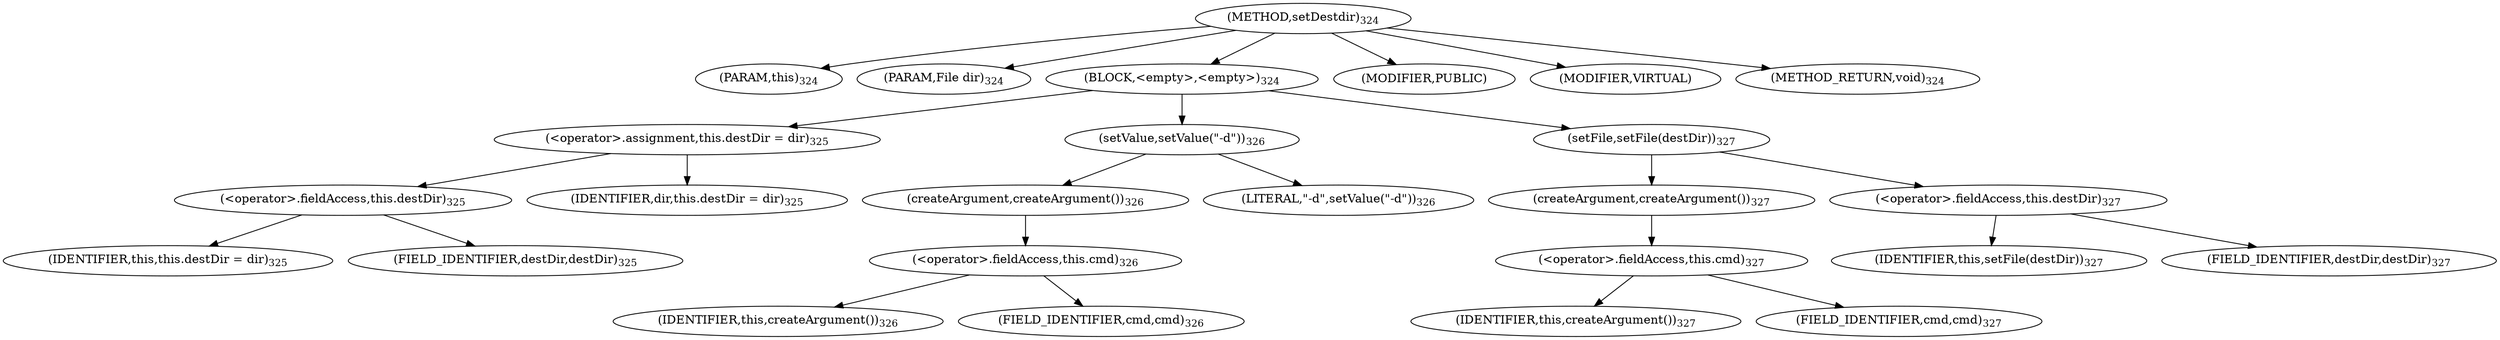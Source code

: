 digraph "setDestdir" {  
"994" [label = <(METHOD,setDestdir)<SUB>324</SUB>> ]
"995" [label = <(PARAM,this)<SUB>324</SUB>> ]
"996" [label = <(PARAM,File dir)<SUB>324</SUB>> ]
"997" [label = <(BLOCK,&lt;empty&gt;,&lt;empty&gt;)<SUB>324</SUB>> ]
"998" [label = <(&lt;operator&gt;.assignment,this.destDir = dir)<SUB>325</SUB>> ]
"999" [label = <(&lt;operator&gt;.fieldAccess,this.destDir)<SUB>325</SUB>> ]
"1000" [label = <(IDENTIFIER,this,this.destDir = dir)<SUB>325</SUB>> ]
"1001" [label = <(FIELD_IDENTIFIER,destDir,destDir)<SUB>325</SUB>> ]
"1002" [label = <(IDENTIFIER,dir,this.destDir = dir)<SUB>325</SUB>> ]
"1003" [label = <(setValue,setValue(&quot;-d&quot;))<SUB>326</SUB>> ]
"1004" [label = <(createArgument,createArgument())<SUB>326</SUB>> ]
"1005" [label = <(&lt;operator&gt;.fieldAccess,this.cmd)<SUB>326</SUB>> ]
"1006" [label = <(IDENTIFIER,this,createArgument())<SUB>326</SUB>> ]
"1007" [label = <(FIELD_IDENTIFIER,cmd,cmd)<SUB>326</SUB>> ]
"1008" [label = <(LITERAL,&quot;-d&quot;,setValue(&quot;-d&quot;))<SUB>326</SUB>> ]
"1009" [label = <(setFile,setFile(destDir))<SUB>327</SUB>> ]
"1010" [label = <(createArgument,createArgument())<SUB>327</SUB>> ]
"1011" [label = <(&lt;operator&gt;.fieldAccess,this.cmd)<SUB>327</SUB>> ]
"1012" [label = <(IDENTIFIER,this,createArgument())<SUB>327</SUB>> ]
"1013" [label = <(FIELD_IDENTIFIER,cmd,cmd)<SUB>327</SUB>> ]
"1014" [label = <(&lt;operator&gt;.fieldAccess,this.destDir)<SUB>327</SUB>> ]
"1015" [label = <(IDENTIFIER,this,setFile(destDir))<SUB>327</SUB>> ]
"1016" [label = <(FIELD_IDENTIFIER,destDir,destDir)<SUB>327</SUB>> ]
"1017" [label = <(MODIFIER,PUBLIC)> ]
"1018" [label = <(MODIFIER,VIRTUAL)> ]
"1019" [label = <(METHOD_RETURN,void)<SUB>324</SUB>> ]
  "994" -> "995" 
  "994" -> "996" 
  "994" -> "997" 
  "994" -> "1017" 
  "994" -> "1018" 
  "994" -> "1019" 
  "997" -> "998" 
  "997" -> "1003" 
  "997" -> "1009" 
  "998" -> "999" 
  "998" -> "1002" 
  "999" -> "1000" 
  "999" -> "1001" 
  "1003" -> "1004" 
  "1003" -> "1008" 
  "1004" -> "1005" 
  "1005" -> "1006" 
  "1005" -> "1007" 
  "1009" -> "1010" 
  "1009" -> "1014" 
  "1010" -> "1011" 
  "1011" -> "1012" 
  "1011" -> "1013" 
  "1014" -> "1015" 
  "1014" -> "1016" 
}
